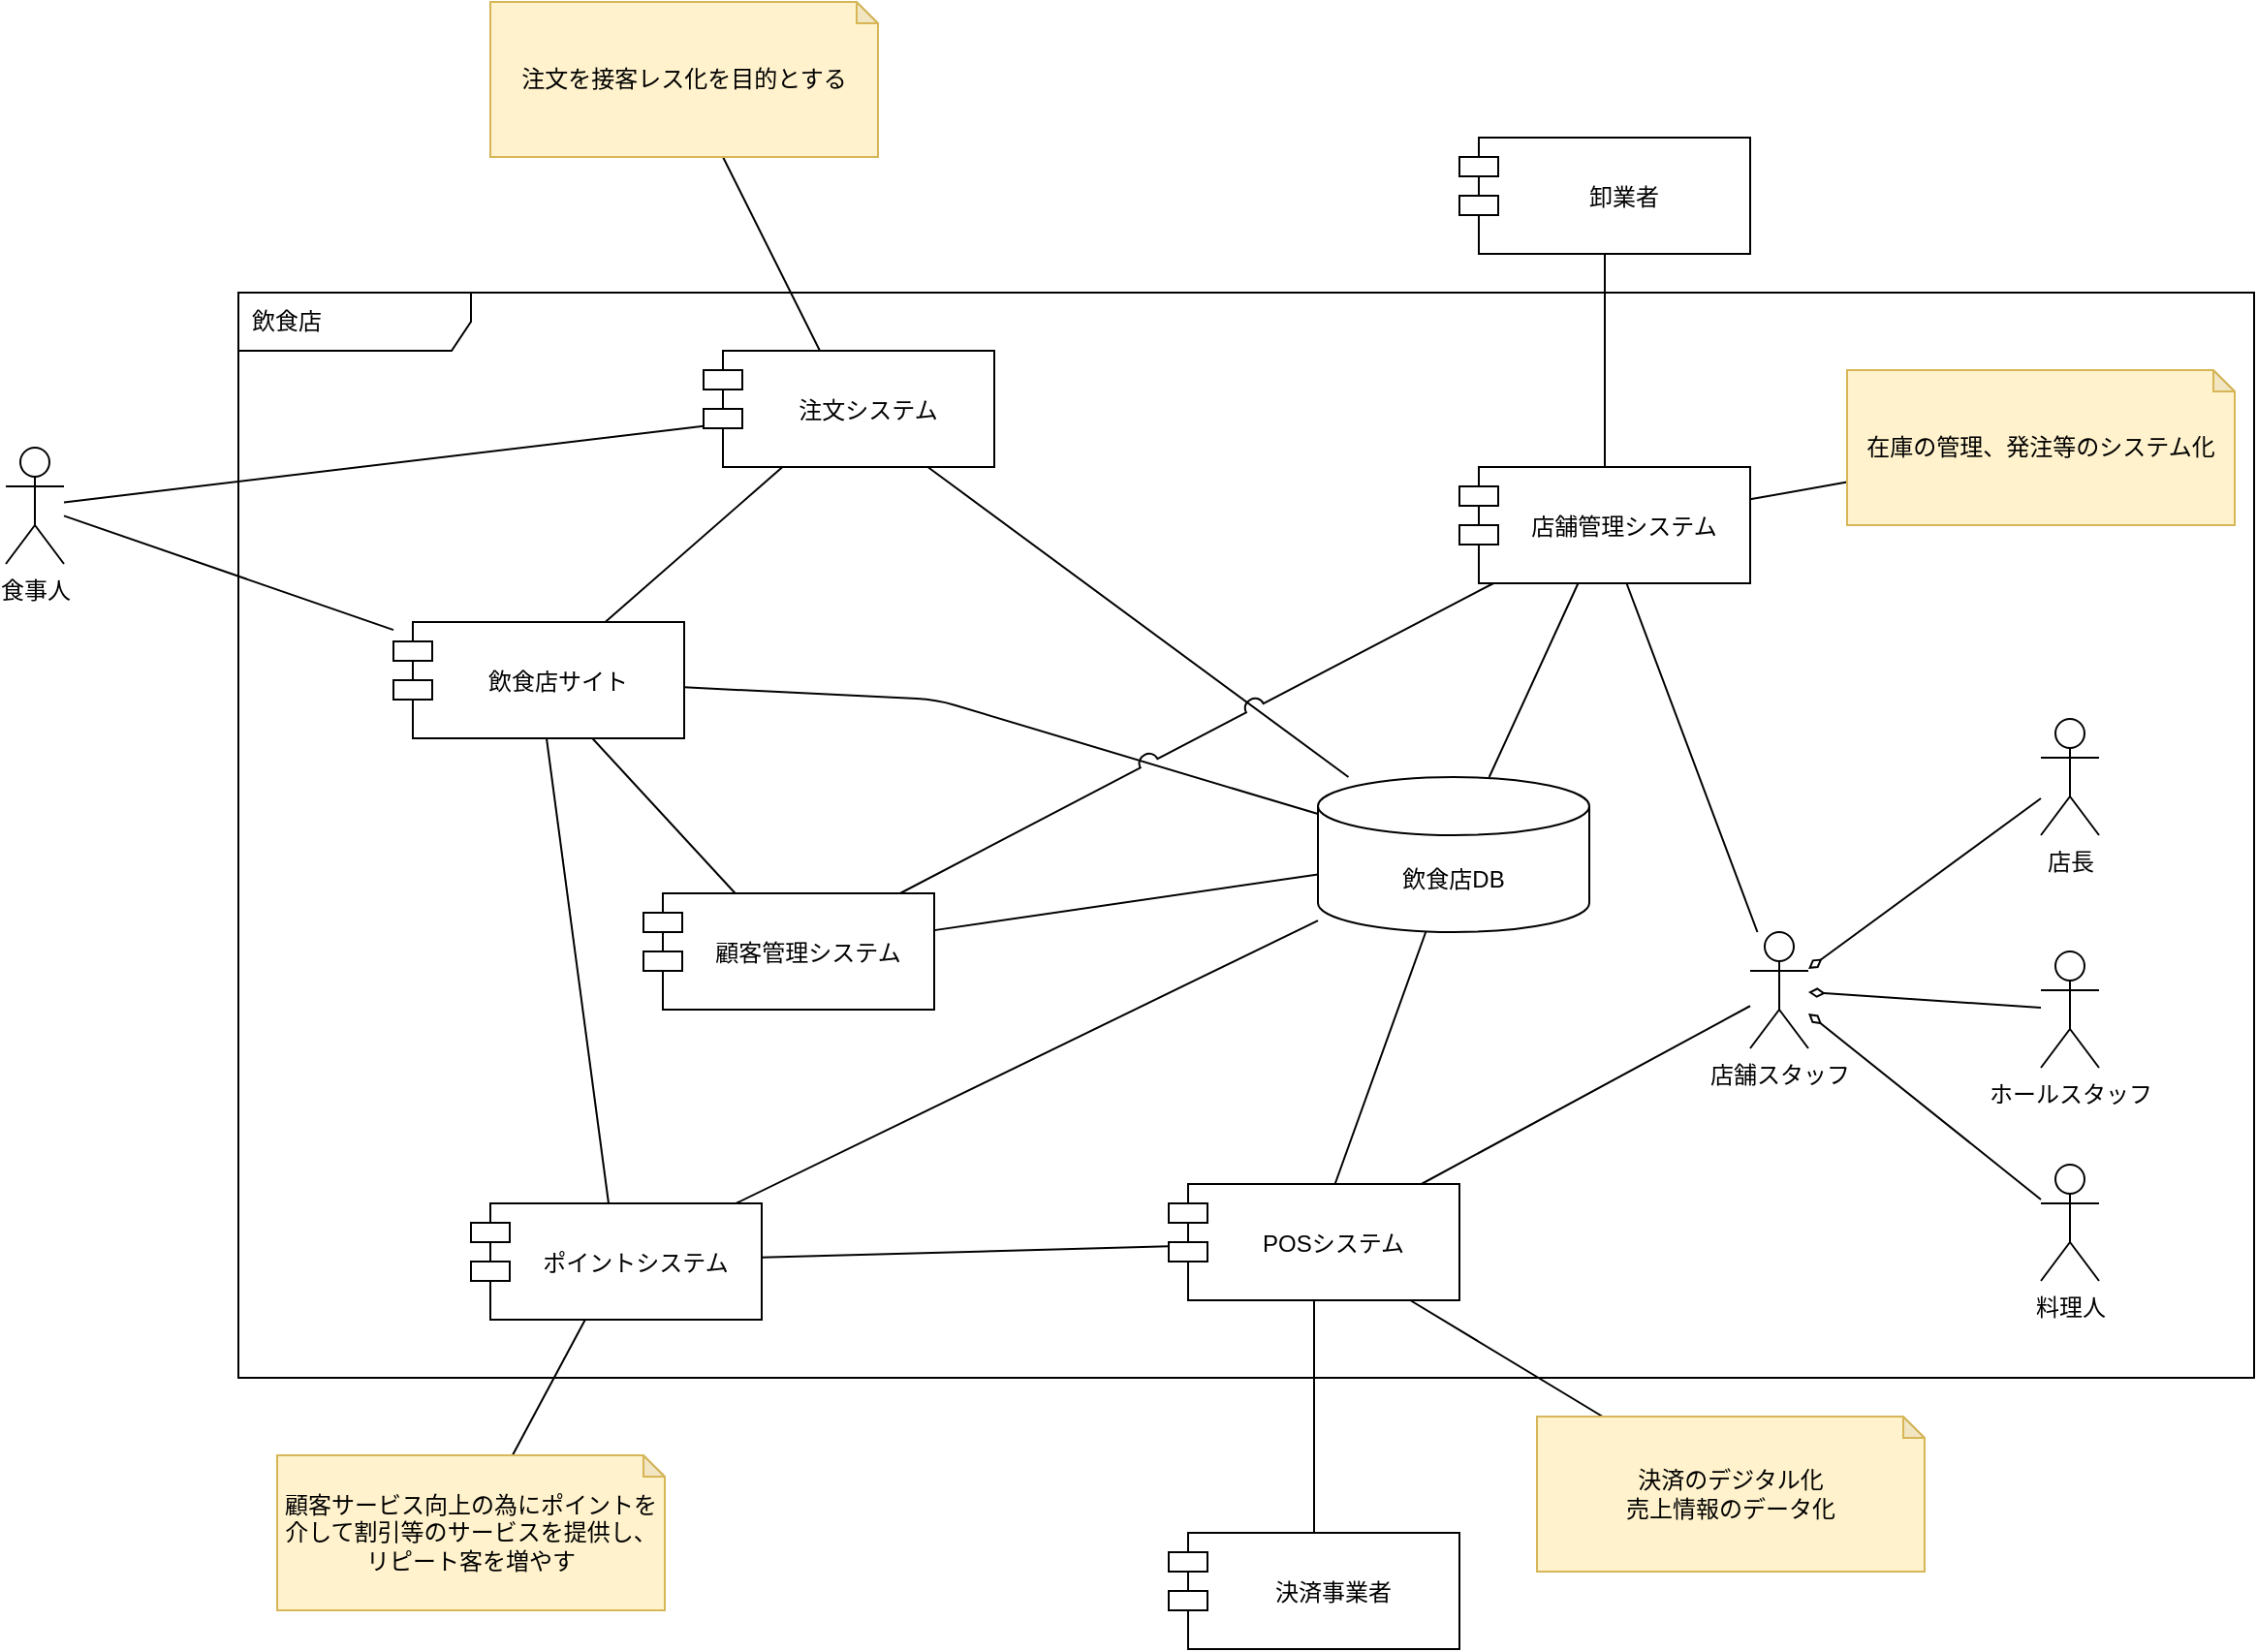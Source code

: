 <mxfile>
    <diagram id="Db487PHym1F4mx3JYSNE" name="ページ1">
        <mxGraphModel dx="959" dy="1937" grid="1" gridSize="10" guides="1" tooltips="1" connect="1" arrows="1" fold="1" page="1" pageScale="1" pageWidth="827" pageHeight="1169" math="0" shadow="0">
            <root>
                <mxCell id="0"/>
                <mxCell id="1" parent="0"/>
                <mxCell id="2" value="飲食店" style="shape=umlFrame;whiteSpace=wrap;html=1;width=120;height=30;boundedLbl=1;verticalAlign=middle;align=left;spacingLeft=5;" parent="1" vertex="1">
                    <mxGeometry x="130" y="110" width="1040" height="560" as="geometry"/>
                </mxCell>
                <mxCell id="16" style="edgeStyle=none;html=1;endArrow=none;endFill=0;" parent="1" source="3" target="10" edge="1">
                    <mxGeometry relative="1" as="geometry"/>
                </mxCell>
                <mxCell id="23" style="edgeStyle=none;html=1;endArrow=none;endFill=0;" parent="1" source="3" target="22" edge="1">
                    <mxGeometry relative="1" as="geometry"/>
                </mxCell>
                <mxCell id="51" style="edgeStyle=none;html=1;endArrow=none;endFill=0;" edge="1" parent="1" source="3" target="50">
                    <mxGeometry relative="1" as="geometry"/>
                </mxCell>
                <mxCell id="3" value="店舗管理システム" style="shape=module;align=left;spacingLeft=20;align=center;verticalAlign=middle;" parent="1" vertex="1">
                    <mxGeometry x="760" y="200" width="150" height="60" as="geometry"/>
                </mxCell>
                <mxCell id="17" style="edgeStyle=none;html=1;endArrow=none;endFill=0;" parent="1" source="4" target="10" edge="1">
                    <mxGeometry relative="1" as="geometry"/>
                </mxCell>
                <mxCell id="49" style="edgeStyle=none;html=1;endArrow=none;endFill=0;" edge="1" parent="1" source="4" target="48">
                    <mxGeometry relative="1" as="geometry"/>
                </mxCell>
                <mxCell id="4" value="POSシステム" style="shape=module;align=left;spacingLeft=20;align=center;verticalAlign=middle;" parent="1" vertex="1">
                    <mxGeometry x="610" y="570" width="150" height="60" as="geometry"/>
                </mxCell>
                <mxCell id="12" style="edgeStyle=none;html=1;endArrow=none;endFill=0;" parent="1" source="5" target="10" edge="1">
                    <mxGeometry relative="1" as="geometry"/>
                </mxCell>
                <mxCell id="44" style="edgeStyle=none;html=1;endArrow=none;endFill=0;" edge="1" parent="1" source="5" target="43">
                    <mxGeometry relative="1" as="geometry"/>
                </mxCell>
                <mxCell id="5" value="注文システム" style="shape=module;align=left;spacingLeft=20;align=center;verticalAlign=middle;" parent="1" vertex="1">
                    <mxGeometry x="370" y="140" width="150" height="60" as="geometry"/>
                </mxCell>
                <mxCell id="30" style="edgeStyle=none;shape=connector;rounded=1;jumpStyle=arc;jumpSize=10;html=1;labelBackgroundColor=default;strokeColor=default;fontFamily=Helvetica;fontSize=11;fontColor=default;endArrow=none;endFill=0;" parent="1" source="6" target="29" edge="1">
                    <mxGeometry relative="1" as="geometry"/>
                </mxCell>
                <mxCell id="33" style="edgeStyle=none;shape=connector;rounded=1;jumpStyle=arc;jumpSize=10;html=1;labelBackgroundColor=default;strokeColor=default;fontFamily=Helvetica;fontSize=11;fontColor=default;endArrow=none;endFill=0;" parent="1" source="6" target="5" edge="1">
                    <mxGeometry relative="1" as="geometry"/>
                </mxCell>
                <mxCell id="6" value="飲食店サイト" style="shape=module;align=left;spacingLeft=20;align=center;verticalAlign=middle;" parent="1" vertex="1">
                    <mxGeometry x="210" y="280" width="150" height="60" as="geometry"/>
                </mxCell>
                <mxCell id="8" style="edgeStyle=none;html=1;endArrow=none;endFill=0;" parent="1" source="7" target="6" edge="1">
                    <mxGeometry relative="1" as="geometry"/>
                </mxCell>
                <mxCell id="9" style="edgeStyle=none;html=1;endArrow=none;endFill=0;" parent="1" source="7" target="5" edge="1">
                    <mxGeometry relative="1" as="geometry"/>
                </mxCell>
                <mxCell id="7" value="食事人" style="shape=umlActor;verticalLabelPosition=bottom;verticalAlign=top;html=1;" parent="1" vertex="1">
                    <mxGeometry x="10" y="190" width="30" height="60" as="geometry"/>
                </mxCell>
                <mxCell id="10" value="飲食店DB" style="shape=cylinder3;whiteSpace=wrap;html=1;boundedLbl=1;backgroundOutline=1;size=15;" parent="1" vertex="1">
                    <mxGeometry x="687" y="360" width="140" height="80" as="geometry"/>
                </mxCell>
                <mxCell id="14" style="edgeStyle=none;html=1;endArrow=none;endFill=0;" parent="1" source="13" target="3" edge="1">
                    <mxGeometry relative="1" as="geometry"/>
                </mxCell>
                <mxCell id="15" style="edgeStyle=none;html=1;endArrow=none;endFill=0;" parent="1" source="13" target="4" edge="1">
                    <mxGeometry relative="1" as="geometry"/>
                </mxCell>
                <mxCell id="13" value="店舗スタッフ" style="shape=umlActor;verticalLabelPosition=bottom;verticalAlign=top;html=1;outlineConnect=0;" parent="1" vertex="1">
                    <mxGeometry x="910" y="440" width="30" height="60" as="geometry"/>
                </mxCell>
                <mxCell id="20" style="edgeStyle=none;html=1;endArrow=none;endFill=0;" parent="1" source="19" target="4" edge="1">
                    <mxGeometry relative="1" as="geometry"/>
                </mxCell>
                <mxCell id="19" value="決済事業者" style="shape=module;align=left;spacingLeft=20;align=center;verticalAlign=middle;" parent="1" vertex="1">
                    <mxGeometry x="610" y="750" width="150" height="60" as="geometry"/>
                </mxCell>
                <mxCell id="22" value="卸業者" style="shape=module;align=left;spacingLeft=20;align=center;verticalAlign=middle;" parent="1" vertex="1">
                    <mxGeometry x="760" y="30" width="150" height="60" as="geometry"/>
                </mxCell>
                <mxCell id="26" style="edgeStyle=none;html=1;endArrow=none;endFill=0;" parent="1" source="24" target="10" edge="1">
                    <mxGeometry relative="1" as="geometry"/>
                </mxCell>
                <mxCell id="27" style="edgeStyle=none;html=1;endArrow=none;endFill=0;" parent="1" source="24" target="4" edge="1">
                    <mxGeometry relative="1" as="geometry"/>
                </mxCell>
                <mxCell id="28" style="edgeStyle=none;html=1;endArrow=none;endFill=0;" parent="1" source="24" target="6" edge="1">
                    <mxGeometry relative="1" as="geometry"/>
                </mxCell>
                <mxCell id="24" value="ポイントシステム" style="shape=module;align=left;spacingLeft=20;align=center;verticalAlign=middle;" parent="1" vertex="1">
                    <mxGeometry x="250" y="580" width="150" height="60" as="geometry"/>
                </mxCell>
                <mxCell id="11" style="edgeStyle=none;html=1;endArrow=none;endFill=0;jumpStyle=arc;jumpSize=10;" parent="1" source="6" target="10" edge="1">
                    <mxGeometry relative="1" as="geometry">
                        <Array as="points">
                            <mxPoint x="490" y="320"/>
                        </Array>
                    </mxGeometry>
                </mxCell>
                <mxCell id="31" style="edgeStyle=none;shape=connector;rounded=1;jumpStyle=arc;jumpSize=10;html=1;labelBackgroundColor=default;strokeColor=default;fontFamily=Helvetica;fontSize=11;fontColor=default;endArrow=none;endFill=0;" parent="1" source="29" target="10" edge="1">
                    <mxGeometry relative="1" as="geometry"/>
                </mxCell>
                <mxCell id="29" value="顧客管理システム" style="shape=module;align=left;spacingLeft=20;align=center;verticalAlign=middle;" parent="1" vertex="1">
                    <mxGeometry x="339" y="420" width="150" height="60" as="geometry"/>
                </mxCell>
                <mxCell id="34" style="edgeStyle=none;shape=connector;rounded=1;jumpStyle=arc;jumpSize=10;html=1;labelBackgroundColor=default;strokeColor=default;fontFamily=Helvetica;fontSize=11;fontColor=default;endArrow=none;endFill=0;" parent="1" source="3" target="29" edge="1">
                    <mxGeometry relative="1" as="geometry"/>
                </mxCell>
                <mxCell id="40" style="edgeStyle=none;html=1;endArrow=diamondThin;endFill=0;" edge="1" parent="1" source="36" target="13">
                    <mxGeometry relative="1" as="geometry"/>
                </mxCell>
                <mxCell id="36" value="店長" style="shape=umlActor;verticalLabelPosition=bottom;verticalAlign=top;html=1;outlineConnect=0;" vertex="1" parent="1">
                    <mxGeometry x="1060" y="330" width="30" height="60" as="geometry"/>
                </mxCell>
                <mxCell id="41" style="edgeStyle=none;html=1;endArrow=diamondThin;endFill=0;" edge="1" parent="1" source="37" target="13">
                    <mxGeometry relative="1" as="geometry"/>
                </mxCell>
                <mxCell id="37" value="ホールスタッフ" style="shape=umlActor;verticalLabelPosition=bottom;verticalAlign=top;html=1;outlineConnect=0;" vertex="1" parent="1">
                    <mxGeometry x="1060" y="450" width="30" height="60" as="geometry"/>
                </mxCell>
                <mxCell id="42" style="edgeStyle=none;html=1;endArrow=diamondThin;endFill=0;" edge="1" parent="1" source="39" target="13">
                    <mxGeometry relative="1" as="geometry"/>
                </mxCell>
                <mxCell id="39" value="料理人" style="shape=umlActor;verticalLabelPosition=bottom;verticalAlign=top;html=1;outlineConnect=0;" vertex="1" parent="1">
                    <mxGeometry x="1060" y="560" width="30" height="60" as="geometry"/>
                </mxCell>
                <mxCell id="43" value="注文を接客レス化を目的とする" style="shape=note;whiteSpace=wrap;html=1;backgroundOutline=1;darkOpacity=0.05;size=11;fillColor=#fff2cc;strokeColor=#d6b656;" vertex="1" parent="1">
                    <mxGeometry x="260" y="-40" width="200" height="80" as="geometry"/>
                </mxCell>
                <mxCell id="47" style="edgeStyle=none;html=1;endArrow=none;endFill=0;" edge="1" parent="1" source="45" target="24">
                    <mxGeometry relative="1" as="geometry"/>
                </mxCell>
                <mxCell id="45" value="顧客サービス向上の為にポイントを介して割引等のサービスを提供し、リピート客を増やす" style="shape=note;whiteSpace=wrap;html=1;backgroundOutline=1;darkOpacity=0.05;size=11;fillColor=#fff2cc;strokeColor=#d6b656;" vertex="1" parent="1">
                    <mxGeometry x="150" y="710" width="200" height="80" as="geometry"/>
                </mxCell>
                <mxCell id="48" value="決済のデジタル化&lt;br&gt;売上情報のデータ化" style="shape=note;whiteSpace=wrap;html=1;backgroundOutline=1;darkOpacity=0.05;size=11;fillColor=#fff2cc;strokeColor=#d6b656;" vertex="1" parent="1">
                    <mxGeometry x="800" y="690" width="200" height="80" as="geometry"/>
                </mxCell>
                <mxCell id="50" value="在庫の管理、発注等のシステム化" style="shape=note;whiteSpace=wrap;html=1;backgroundOutline=1;darkOpacity=0.05;size=11;fillColor=#fff2cc;strokeColor=#d6b656;" vertex="1" parent="1">
                    <mxGeometry x="960" y="150" width="200" height="80" as="geometry"/>
                </mxCell>
            </root>
        </mxGraphModel>
    </diagram>
</mxfile>